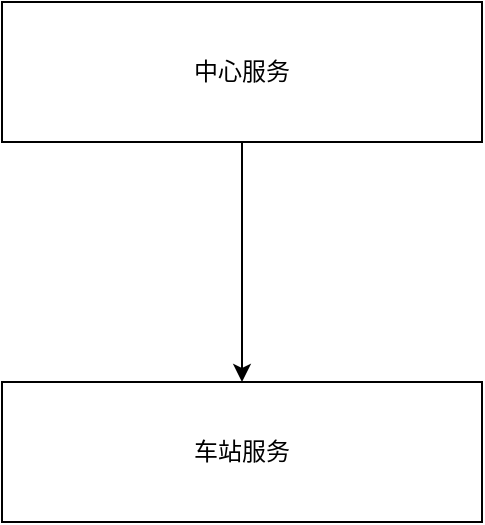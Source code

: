 <mxfile version="21.6.2" type="github">
  <diagram name="第 1 页" id="Xq3d0L52RCsx1Q385hBf">
    <mxGraphModel dx="1138" dy="570" grid="1" gridSize="10" guides="1" tooltips="1" connect="1" arrows="1" fold="1" page="1" pageScale="1" pageWidth="827" pageHeight="1169" math="0" shadow="0">
      <root>
        <mxCell id="0" />
        <mxCell id="1" parent="0" />
        <mxCell id="BsSv0OlZQfQMUs7v8N8r-2" style="edgeStyle=orthogonalEdgeStyle;rounded=0;orthogonalLoop=1;jettySize=auto;html=1;exitX=0.5;exitY=1;exitDx=0;exitDy=0;entryX=0.5;entryY=0;entryDx=0;entryDy=0;" edge="1" parent="1" source="Ip3LNW5q8x5GS5SebXZT-3" target="BsSv0OlZQfQMUs7v8N8r-3">
          <mxGeometry relative="1" as="geometry">
            <mxPoint x="250" y="330" as="targetPoint" />
          </mxGeometry>
        </mxCell>
        <mxCell id="Ip3LNW5q8x5GS5SebXZT-3" value="中心服务" style="rounded=0;whiteSpace=wrap;html=1;" parent="1" vertex="1">
          <mxGeometry x="130" y="100" width="240" height="70" as="geometry" />
        </mxCell>
        <mxCell id="BsSv0OlZQfQMUs7v8N8r-3" value="车站服务" style="rounded=0;whiteSpace=wrap;html=1;" vertex="1" parent="1">
          <mxGeometry x="130" y="290" width="240" height="70" as="geometry" />
        </mxCell>
      </root>
    </mxGraphModel>
  </diagram>
</mxfile>
